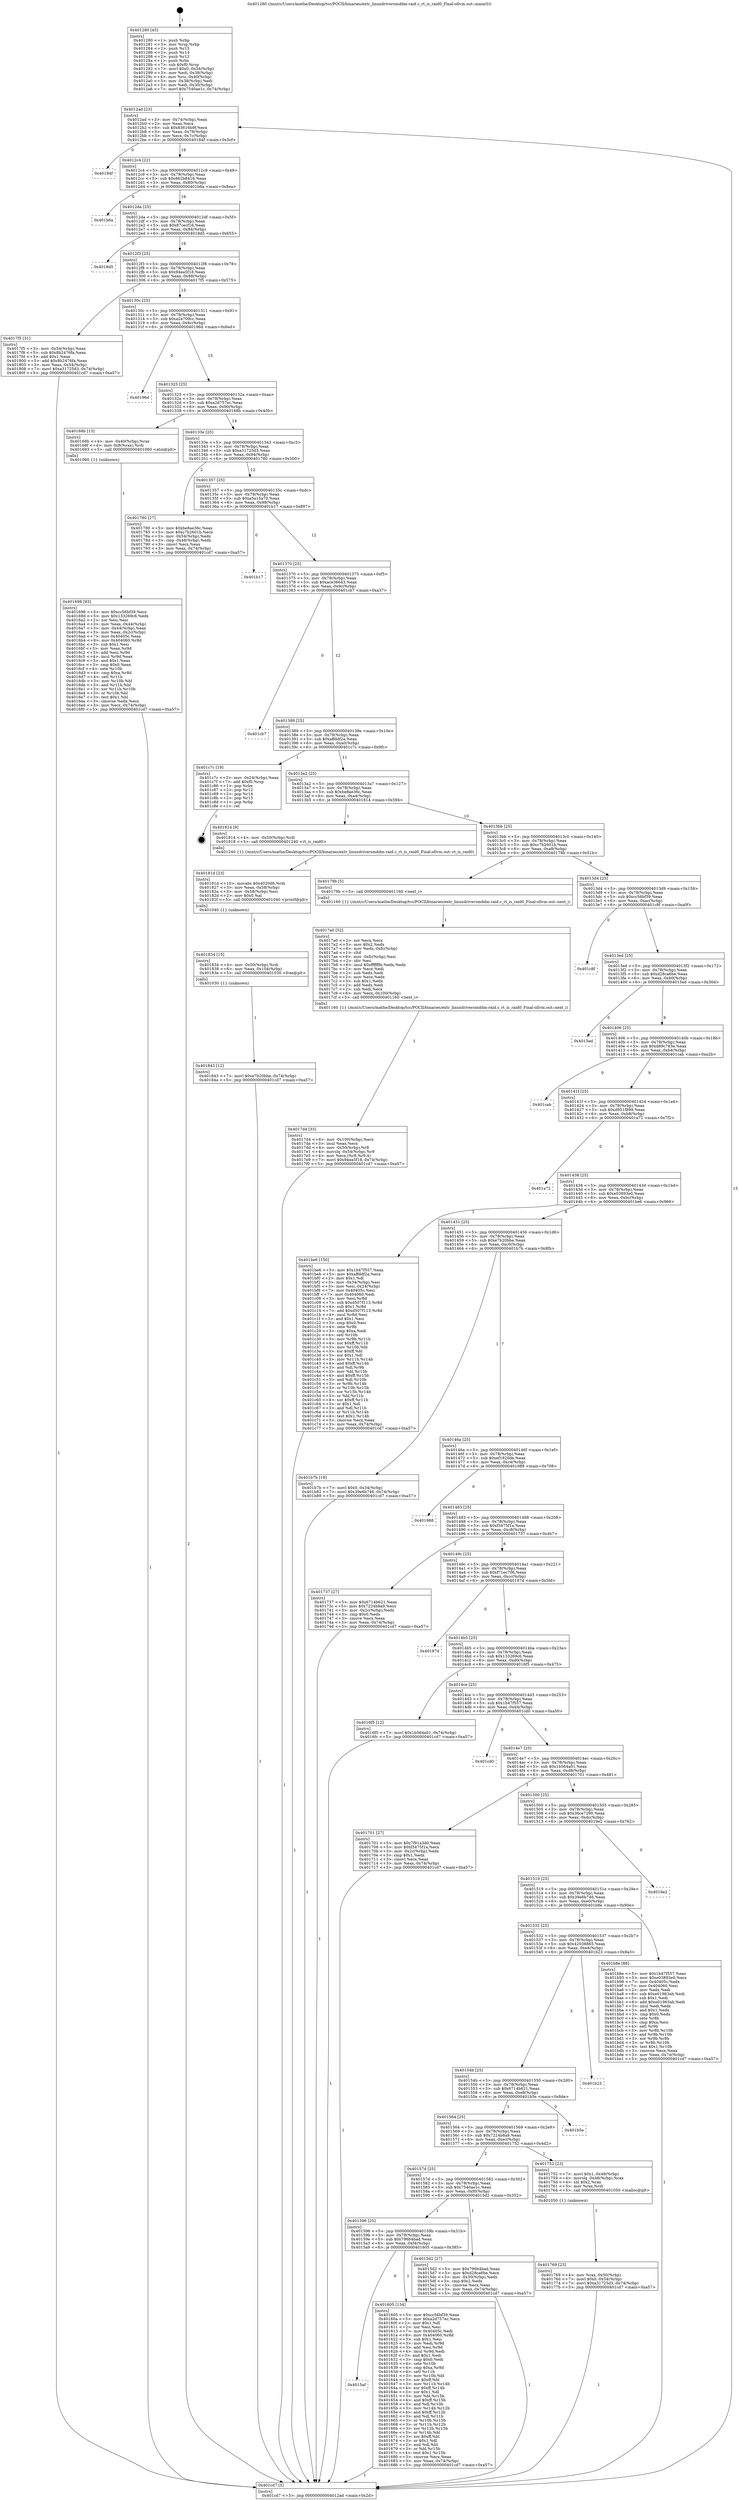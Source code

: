 digraph "0x401280" {
  label = "0x401280 (/mnt/c/Users/mathe/Desktop/tcc/POCII/binaries/extr_linuxdriversmddm-raid.c_rt_is_raid0_Final-ollvm.out::main(0))"
  labelloc = "t"
  node[shape=record]

  Entry [label="",width=0.3,height=0.3,shape=circle,fillcolor=black,style=filled]
  "0x4012ad" [label="{
     0x4012ad [23]\l
     | [instrs]\l
     &nbsp;&nbsp;0x4012ad \<+3\>: mov -0x74(%rbp),%eax\l
     &nbsp;&nbsp;0x4012b0 \<+2\>: mov %eax,%ecx\l
     &nbsp;&nbsp;0x4012b2 \<+6\>: sub $0x83616b9f,%ecx\l
     &nbsp;&nbsp;0x4012b8 \<+3\>: mov %eax,-0x78(%rbp)\l
     &nbsp;&nbsp;0x4012bb \<+3\>: mov %ecx,-0x7c(%rbp)\l
     &nbsp;&nbsp;0x4012be \<+6\>: je 000000000040184f \<main+0x5cf\>\l
  }"]
  "0x40184f" [label="{
     0x40184f\l
  }", style=dashed]
  "0x4012c4" [label="{
     0x4012c4 [22]\l
     | [instrs]\l
     &nbsp;&nbsp;0x4012c4 \<+5\>: jmp 00000000004012c9 \<main+0x49\>\l
     &nbsp;&nbsp;0x4012c9 \<+3\>: mov -0x78(%rbp),%eax\l
     &nbsp;&nbsp;0x4012cc \<+5\>: sub $0x862b8416,%eax\l
     &nbsp;&nbsp;0x4012d1 \<+3\>: mov %eax,-0x80(%rbp)\l
     &nbsp;&nbsp;0x4012d4 \<+6\>: je 0000000000401b6a \<main+0x8ea\>\l
  }"]
  Exit [label="",width=0.3,height=0.3,shape=circle,fillcolor=black,style=filled,peripheries=2]
  "0x401b6a" [label="{
     0x401b6a\l
  }", style=dashed]
  "0x4012da" [label="{
     0x4012da [25]\l
     | [instrs]\l
     &nbsp;&nbsp;0x4012da \<+5\>: jmp 00000000004012df \<main+0x5f\>\l
     &nbsp;&nbsp;0x4012df \<+3\>: mov -0x78(%rbp),%eax\l
     &nbsp;&nbsp;0x4012e2 \<+5\>: sub $0x87cecf16,%eax\l
     &nbsp;&nbsp;0x4012e7 \<+6\>: mov %eax,-0x84(%rbp)\l
     &nbsp;&nbsp;0x4012ed \<+6\>: je 00000000004018d5 \<main+0x655\>\l
  }"]
  "0x401843" [label="{
     0x401843 [12]\l
     | [instrs]\l
     &nbsp;&nbsp;0x401843 \<+7\>: movl $0xe7b20bbe,-0x74(%rbp)\l
     &nbsp;&nbsp;0x40184a \<+5\>: jmp 0000000000401cd7 \<main+0xa57\>\l
  }"]
  "0x4018d5" [label="{
     0x4018d5\l
  }", style=dashed]
  "0x4012f3" [label="{
     0x4012f3 [25]\l
     | [instrs]\l
     &nbsp;&nbsp;0x4012f3 \<+5\>: jmp 00000000004012f8 \<main+0x78\>\l
     &nbsp;&nbsp;0x4012f8 \<+3\>: mov -0x78(%rbp),%eax\l
     &nbsp;&nbsp;0x4012fb \<+5\>: sub $0x94ea5f18,%eax\l
     &nbsp;&nbsp;0x401300 \<+6\>: mov %eax,-0x88(%rbp)\l
     &nbsp;&nbsp;0x401306 \<+6\>: je 00000000004017f5 \<main+0x575\>\l
  }"]
  "0x401834" [label="{
     0x401834 [15]\l
     | [instrs]\l
     &nbsp;&nbsp;0x401834 \<+4\>: mov -0x50(%rbp),%rdi\l
     &nbsp;&nbsp;0x401838 \<+6\>: mov %eax,-0x104(%rbp)\l
     &nbsp;&nbsp;0x40183e \<+5\>: call 0000000000401030 \<free@plt\>\l
     | [calls]\l
     &nbsp;&nbsp;0x401030 \{1\} (unknown)\l
  }"]
  "0x4017f5" [label="{
     0x4017f5 [31]\l
     | [instrs]\l
     &nbsp;&nbsp;0x4017f5 \<+3\>: mov -0x54(%rbp),%eax\l
     &nbsp;&nbsp;0x4017f8 \<+5\>: sub $0x8b2476fa,%eax\l
     &nbsp;&nbsp;0x4017fd \<+3\>: add $0x1,%eax\l
     &nbsp;&nbsp;0x401800 \<+5\>: add $0x8b2476fa,%eax\l
     &nbsp;&nbsp;0x401805 \<+3\>: mov %eax,-0x54(%rbp)\l
     &nbsp;&nbsp;0x401808 \<+7\>: movl $0xa31725d3,-0x74(%rbp)\l
     &nbsp;&nbsp;0x40180f \<+5\>: jmp 0000000000401cd7 \<main+0xa57\>\l
  }"]
  "0x40130c" [label="{
     0x40130c [25]\l
     | [instrs]\l
     &nbsp;&nbsp;0x40130c \<+5\>: jmp 0000000000401311 \<main+0x91\>\l
     &nbsp;&nbsp;0x401311 \<+3\>: mov -0x78(%rbp),%eax\l
     &nbsp;&nbsp;0x401314 \<+5\>: sub $0xa2a709cc,%eax\l
     &nbsp;&nbsp;0x401319 \<+6\>: mov %eax,-0x8c(%rbp)\l
     &nbsp;&nbsp;0x40131f \<+6\>: je 000000000040196d \<main+0x6ed\>\l
  }"]
  "0x40181d" [label="{
     0x40181d [23]\l
     | [instrs]\l
     &nbsp;&nbsp;0x40181d \<+10\>: movabs $0x4020d6,%rdi\l
     &nbsp;&nbsp;0x401827 \<+3\>: mov %eax,-0x58(%rbp)\l
     &nbsp;&nbsp;0x40182a \<+3\>: mov -0x58(%rbp),%esi\l
     &nbsp;&nbsp;0x40182d \<+2\>: mov $0x0,%al\l
     &nbsp;&nbsp;0x40182f \<+5\>: call 0000000000401040 \<printf@plt\>\l
     | [calls]\l
     &nbsp;&nbsp;0x401040 \{1\} (unknown)\l
  }"]
  "0x40196d" [label="{
     0x40196d\l
  }", style=dashed]
  "0x401325" [label="{
     0x401325 [25]\l
     | [instrs]\l
     &nbsp;&nbsp;0x401325 \<+5\>: jmp 000000000040132a \<main+0xaa\>\l
     &nbsp;&nbsp;0x40132a \<+3\>: mov -0x78(%rbp),%eax\l
     &nbsp;&nbsp;0x40132d \<+5\>: sub $0xa2d757ec,%eax\l
     &nbsp;&nbsp;0x401332 \<+6\>: mov %eax,-0x90(%rbp)\l
     &nbsp;&nbsp;0x401338 \<+6\>: je 000000000040168b \<main+0x40b\>\l
  }"]
  "0x4017d4" [label="{
     0x4017d4 [33]\l
     | [instrs]\l
     &nbsp;&nbsp;0x4017d4 \<+6\>: mov -0x100(%rbp),%ecx\l
     &nbsp;&nbsp;0x4017da \<+3\>: imul %eax,%ecx\l
     &nbsp;&nbsp;0x4017dd \<+4\>: mov -0x50(%rbp),%r8\l
     &nbsp;&nbsp;0x4017e1 \<+4\>: movslq -0x54(%rbp),%r9\l
     &nbsp;&nbsp;0x4017e5 \<+4\>: mov %ecx,(%r8,%r9,4)\l
     &nbsp;&nbsp;0x4017e9 \<+7\>: movl $0x94ea5f18,-0x74(%rbp)\l
     &nbsp;&nbsp;0x4017f0 \<+5\>: jmp 0000000000401cd7 \<main+0xa57\>\l
  }"]
  "0x40168b" [label="{
     0x40168b [13]\l
     | [instrs]\l
     &nbsp;&nbsp;0x40168b \<+4\>: mov -0x40(%rbp),%rax\l
     &nbsp;&nbsp;0x40168f \<+4\>: mov 0x8(%rax),%rdi\l
     &nbsp;&nbsp;0x401693 \<+5\>: call 0000000000401060 \<atoi@plt\>\l
     | [calls]\l
     &nbsp;&nbsp;0x401060 \{1\} (unknown)\l
  }"]
  "0x40133e" [label="{
     0x40133e [25]\l
     | [instrs]\l
     &nbsp;&nbsp;0x40133e \<+5\>: jmp 0000000000401343 \<main+0xc3\>\l
     &nbsp;&nbsp;0x401343 \<+3\>: mov -0x78(%rbp),%eax\l
     &nbsp;&nbsp;0x401346 \<+5\>: sub $0xa31725d3,%eax\l
     &nbsp;&nbsp;0x40134b \<+6\>: mov %eax,-0x94(%rbp)\l
     &nbsp;&nbsp;0x401351 \<+6\>: je 0000000000401780 \<main+0x500\>\l
  }"]
  "0x4017a0" [label="{
     0x4017a0 [52]\l
     | [instrs]\l
     &nbsp;&nbsp;0x4017a0 \<+2\>: xor %ecx,%ecx\l
     &nbsp;&nbsp;0x4017a2 \<+5\>: mov $0x2,%edx\l
     &nbsp;&nbsp;0x4017a7 \<+6\>: mov %edx,-0xfc(%rbp)\l
     &nbsp;&nbsp;0x4017ad \<+1\>: cltd\l
     &nbsp;&nbsp;0x4017ae \<+6\>: mov -0xfc(%rbp),%esi\l
     &nbsp;&nbsp;0x4017b4 \<+2\>: idiv %esi\l
     &nbsp;&nbsp;0x4017b6 \<+6\>: imul $0xfffffffe,%edx,%edx\l
     &nbsp;&nbsp;0x4017bc \<+2\>: mov %ecx,%edi\l
     &nbsp;&nbsp;0x4017be \<+2\>: sub %edx,%edi\l
     &nbsp;&nbsp;0x4017c0 \<+2\>: mov %ecx,%edx\l
     &nbsp;&nbsp;0x4017c2 \<+3\>: sub $0x1,%edx\l
     &nbsp;&nbsp;0x4017c5 \<+2\>: add %edx,%edi\l
     &nbsp;&nbsp;0x4017c7 \<+2\>: sub %edi,%ecx\l
     &nbsp;&nbsp;0x4017c9 \<+6\>: mov %ecx,-0x100(%rbp)\l
     &nbsp;&nbsp;0x4017cf \<+5\>: call 0000000000401160 \<next_i\>\l
     | [calls]\l
     &nbsp;&nbsp;0x401160 \{1\} (/mnt/c/Users/mathe/Desktop/tcc/POCII/binaries/extr_linuxdriversmddm-raid.c_rt_is_raid0_Final-ollvm.out::next_i)\l
  }"]
  "0x401780" [label="{
     0x401780 [27]\l
     | [instrs]\l
     &nbsp;&nbsp;0x401780 \<+5\>: mov $0xbe8ae36c,%eax\l
     &nbsp;&nbsp;0x401785 \<+5\>: mov $0xc7b2601b,%ecx\l
     &nbsp;&nbsp;0x40178a \<+3\>: mov -0x54(%rbp),%edx\l
     &nbsp;&nbsp;0x40178d \<+3\>: cmp -0x48(%rbp),%edx\l
     &nbsp;&nbsp;0x401790 \<+3\>: cmovl %ecx,%eax\l
     &nbsp;&nbsp;0x401793 \<+3\>: mov %eax,-0x74(%rbp)\l
     &nbsp;&nbsp;0x401796 \<+5\>: jmp 0000000000401cd7 \<main+0xa57\>\l
  }"]
  "0x401357" [label="{
     0x401357 [25]\l
     | [instrs]\l
     &nbsp;&nbsp;0x401357 \<+5\>: jmp 000000000040135c \<main+0xdc\>\l
     &nbsp;&nbsp;0x40135c \<+3\>: mov -0x78(%rbp),%eax\l
     &nbsp;&nbsp;0x40135f \<+5\>: sub $0xa5a15a70,%eax\l
     &nbsp;&nbsp;0x401364 \<+6\>: mov %eax,-0x98(%rbp)\l
     &nbsp;&nbsp;0x40136a \<+6\>: je 0000000000401b17 \<main+0x897\>\l
  }"]
  "0x401769" [label="{
     0x401769 [23]\l
     | [instrs]\l
     &nbsp;&nbsp;0x401769 \<+4\>: mov %rax,-0x50(%rbp)\l
     &nbsp;&nbsp;0x40176d \<+7\>: movl $0x0,-0x54(%rbp)\l
     &nbsp;&nbsp;0x401774 \<+7\>: movl $0xa31725d3,-0x74(%rbp)\l
     &nbsp;&nbsp;0x40177b \<+5\>: jmp 0000000000401cd7 \<main+0xa57\>\l
  }"]
  "0x401b17" [label="{
     0x401b17\l
  }", style=dashed]
  "0x401370" [label="{
     0x401370 [25]\l
     | [instrs]\l
     &nbsp;&nbsp;0x401370 \<+5\>: jmp 0000000000401375 \<main+0xf5\>\l
     &nbsp;&nbsp;0x401375 \<+3\>: mov -0x78(%rbp),%eax\l
     &nbsp;&nbsp;0x401378 \<+5\>: sub $0xace36643,%eax\l
     &nbsp;&nbsp;0x40137d \<+6\>: mov %eax,-0x9c(%rbp)\l
     &nbsp;&nbsp;0x401383 \<+6\>: je 0000000000401cb7 \<main+0xa37\>\l
  }"]
  "0x401698" [label="{
     0x401698 [93]\l
     | [instrs]\l
     &nbsp;&nbsp;0x401698 \<+5\>: mov $0xcc56bf39,%ecx\l
     &nbsp;&nbsp;0x40169d \<+5\>: mov $0x133269c6,%edx\l
     &nbsp;&nbsp;0x4016a2 \<+2\>: xor %esi,%esi\l
     &nbsp;&nbsp;0x4016a4 \<+3\>: mov %eax,-0x44(%rbp)\l
     &nbsp;&nbsp;0x4016a7 \<+3\>: mov -0x44(%rbp),%eax\l
     &nbsp;&nbsp;0x4016aa \<+3\>: mov %eax,-0x2c(%rbp)\l
     &nbsp;&nbsp;0x4016ad \<+7\>: mov 0x40405c,%eax\l
     &nbsp;&nbsp;0x4016b4 \<+8\>: mov 0x404060,%r8d\l
     &nbsp;&nbsp;0x4016bc \<+3\>: sub $0x1,%esi\l
     &nbsp;&nbsp;0x4016bf \<+3\>: mov %eax,%r9d\l
     &nbsp;&nbsp;0x4016c2 \<+3\>: add %esi,%r9d\l
     &nbsp;&nbsp;0x4016c5 \<+4\>: imul %r9d,%eax\l
     &nbsp;&nbsp;0x4016c9 \<+3\>: and $0x1,%eax\l
     &nbsp;&nbsp;0x4016cc \<+3\>: cmp $0x0,%eax\l
     &nbsp;&nbsp;0x4016cf \<+4\>: sete %r10b\l
     &nbsp;&nbsp;0x4016d3 \<+4\>: cmp $0xa,%r8d\l
     &nbsp;&nbsp;0x4016d7 \<+4\>: setl %r11b\l
     &nbsp;&nbsp;0x4016db \<+3\>: mov %r10b,%bl\l
     &nbsp;&nbsp;0x4016de \<+3\>: and %r11b,%bl\l
     &nbsp;&nbsp;0x4016e1 \<+3\>: xor %r11b,%r10b\l
     &nbsp;&nbsp;0x4016e4 \<+3\>: or %r10b,%bl\l
     &nbsp;&nbsp;0x4016e7 \<+3\>: test $0x1,%bl\l
     &nbsp;&nbsp;0x4016ea \<+3\>: cmovne %edx,%ecx\l
     &nbsp;&nbsp;0x4016ed \<+3\>: mov %ecx,-0x74(%rbp)\l
     &nbsp;&nbsp;0x4016f0 \<+5\>: jmp 0000000000401cd7 \<main+0xa57\>\l
  }"]
  "0x401cb7" [label="{
     0x401cb7\l
  }", style=dashed]
  "0x401389" [label="{
     0x401389 [25]\l
     | [instrs]\l
     &nbsp;&nbsp;0x401389 \<+5\>: jmp 000000000040138e \<main+0x10e\>\l
     &nbsp;&nbsp;0x40138e \<+3\>: mov -0x78(%rbp),%eax\l
     &nbsp;&nbsp;0x401391 \<+5\>: sub $0xaffddf2a,%eax\l
     &nbsp;&nbsp;0x401396 \<+6\>: mov %eax,-0xa0(%rbp)\l
     &nbsp;&nbsp;0x40139c \<+6\>: je 0000000000401c7c \<main+0x9fc\>\l
  }"]
  "0x4015af" [label="{
     0x4015af\l
  }", style=dashed]
  "0x401c7c" [label="{
     0x401c7c [19]\l
     | [instrs]\l
     &nbsp;&nbsp;0x401c7c \<+3\>: mov -0x24(%rbp),%eax\l
     &nbsp;&nbsp;0x401c7f \<+7\>: add $0xf0,%rsp\l
     &nbsp;&nbsp;0x401c86 \<+1\>: pop %rbx\l
     &nbsp;&nbsp;0x401c87 \<+2\>: pop %r12\l
     &nbsp;&nbsp;0x401c89 \<+2\>: pop %r14\l
     &nbsp;&nbsp;0x401c8b \<+2\>: pop %r15\l
     &nbsp;&nbsp;0x401c8d \<+1\>: pop %rbp\l
     &nbsp;&nbsp;0x401c8e \<+1\>: ret\l
  }"]
  "0x4013a2" [label="{
     0x4013a2 [25]\l
     | [instrs]\l
     &nbsp;&nbsp;0x4013a2 \<+5\>: jmp 00000000004013a7 \<main+0x127\>\l
     &nbsp;&nbsp;0x4013a7 \<+3\>: mov -0x78(%rbp),%eax\l
     &nbsp;&nbsp;0x4013aa \<+5\>: sub $0xbe8ae36c,%eax\l
     &nbsp;&nbsp;0x4013af \<+6\>: mov %eax,-0xa4(%rbp)\l
     &nbsp;&nbsp;0x4013b5 \<+6\>: je 0000000000401814 \<main+0x594\>\l
  }"]
  "0x401605" [label="{
     0x401605 [134]\l
     | [instrs]\l
     &nbsp;&nbsp;0x401605 \<+5\>: mov $0xcc56bf39,%eax\l
     &nbsp;&nbsp;0x40160a \<+5\>: mov $0xa2d757ec,%ecx\l
     &nbsp;&nbsp;0x40160f \<+2\>: mov $0x1,%dl\l
     &nbsp;&nbsp;0x401611 \<+2\>: xor %esi,%esi\l
     &nbsp;&nbsp;0x401613 \<+7\>: mov 0x40405c,%edi\l
     &nbsp;&nbsp;0x40161a \<+8\>: mov 0x404060,%r8d\l
     &nbsp;&nbsp;0x401622 \<+3\>: sub $0x1,%esi\l
     &nbsp;&nbsp;0x401625 \<+3\>: mov %edi,%r9d\l
     &nbsp;&nbsp;0x401628 \<+3\>: add %esi,%r9d\l
     &nbsp;&nbsp;0x40162b \<+4\>: imul %r9d,%edi\l
     &nbsp;&nbsp;0x40162f \<+3\>: and $0x1,%edi\l
     &nbsp;&nbsp;0x401632 \<+3\>: cmp $0x0,%edi\l
     &nbsp;&nbsp;0x401635 \<+4\>: sete %r10b\l
     &nbsp;&nbsp;0x401639 \<+4\>: cmp $0xa,%r8d\l
     &nbsp;&nbsp;0x40163d \<+4\>: setl %r11b\l
     &nbsp;&nbsp;0x401641 \<+3\>: mov %r10b,%bl\l
     &nbsp;&nbsp;0x401644 \<+3\>: xor $0xff,%bl\l
     &nbsp;&nbsp;0x401647 \<+3\>: mov %r11b,%r14b\l
     &nbsp;&nbsp;0x40164a \<+4\>: xor $0xff,%r14b\l
     &nbsp;&nbsp;0x40164e \<+3\>: xor $0x1,%dl\l
     &nbsp;&nbsp;0x401651 \<+3\>: mov %bl,%r15b\l
     &nbsp;&nbsp;0x401654 \<+4\>: and $0xff,%r15b\l
     &nbsp;&nbsp;0x401658 \<+3\>: and %dl,%r10b\l
     &nbsp;&nbsp;0x40165b \<+3\>: mov %r14b,%r12b\l
     &nbsp;&nbsp;0x40165e \<+4\>: and $0xff,%r12b\l
     &nbsp;&nbsp;0x401662 \<+3\>: and %dl,%r11b\l
     &nbsp;&nbsp;0x401665 \<+3\>: or %r10b,%r15b\l
     &nbsp;&nbsp;0x401668 \<+3\>: or %r11b,%r12b\l
     &nbsp;&nbsp;0x40166b \<+3\>: xor %r12b,%r15b\l
     &nbsp;&nbsp;0x40166e \<+3\>: or %r14b,%bl\l
     &nbsp;&nbsp;0x401671 \<+3\>: xor $0xff,%bl\l
     &nbsp;&nbsp;0x401674 \<+3\>: or $0x1,%dl\l
     &nbsp;&nbsp;0x401677 \<+2\>: and %dl,%bl\l
     &nbsp;&nbsp;0x401679 \<+3\>: or %bl,%r15b\l
     &nbsp;&nbsp;0x40167c \<+4\>: test $0x1,%r15b\l
     &nbsp;&nbsp;0x401680 \<+3\>: cmovne %ecx,%eax\l
     &nbsp;&nbsp;0x401683 \<+3\>: mov %eax,-0x74(%rbp)\l
     &nbsp;&nbsp;0x401686 \<+5\>: jmp 0000000000401cd7 \<main+0xa57\>\l
  }"]
  "0x401814" [label="{
     0x401814 [9]\l
     | [instrs]\l
     &nbsp;&nbsp;0x401814 \<+4\>: mov -0x50(%rbp),%rdi\l
     &nbsp;&nbsp;0x401818 \<+5\>: call 0000000000401240 \<rt_is_raid0\>\l
     | [calls]\l
     &nbsp;&nbsp;0x401240 \{1\} (/mnt/c/Users/mathe/Desktop/tcc/POCII/binaries/extr_linuxdriversmddm-raid.c_rt_is_raid0_Final-ollvm.out::rt_is_raid0)\l
  }"]
  "0x4013bb" [label="{
     0x4013bb [25]\l
     | [instrs]\l
     &nbsp;&nbsp;0x4013bb \<+5\>: jmp 00000000004013c0 \<main+0x140\>\l
     &nbsp;&nbsp;0x4013c0 \<+3\>: mov -0x78(%rbp),%eax\l
     &nbsp;&nbsp;0x4013c3 \<+5\>: sub $0xc7b2601b,%eax\l
     &nbsp;&nbsp;0x4013c8 \<+6\>: mov %eax,-0xa8(%rbp)\l
     &nbsp;&nbsp;0x4013ce \<+6\>: je 000000000040179b \<main+0x51b\>\l
  }"]
  "0x401280" [label="{
     0x401280 [45]\l
     | [instrs]\l
     &nbsp;&nbsp;0x401280 \<+1\>: push %rbp\l
     &nbsp;&nbsp;0x401281 \<+3\>: mov %rsp,%rbp\l
     &nbsp;&nbsp;0x401284 \<+2\>: push %r15\l
     &nbsp;&nbsp;0x401286 \<+2\>: push %r14\l
     &nbsp;&nbsp;0x401288 \<+2\>: push %r12\l
     &nbsp;&nbsp;0x40128a \<+1\>: push %rbx\l
     &nbsp;&nbsp;0x40128b \<+7\>: sub $0xf0,%rsp\l
     &nbsp;&nbsp;0x401292 \<+7\>: movl $0x0,-0x34(%rbp)\l
     &nbsp;&nbsp;0x401299 \<+3\>: mov %edi,-0x38(%rbp)\l
     &nbsp;&nbsp;0x40129c \<+4\>: mov %rsi,-0x40(%rbp)\l
     &nbsp;&nbsp;0x4012a0 \<+3\>: mov -0x38(%rbp),%edi\l
     &nbsp;&nbsp;0x4012a3 \<+3\>: mov %edi,-0x30(%rbp)\l
     &nbsp;&nbsp;0x4012a6 \<+7\>: movl $0x7540ae1c,-0x74(%rbp)\l
  }"]
  "0x40179b" [label="{
     0x40179b [5]\l
     | [instrs]\l
     &nbsp;&nbsp;0x40179b \<+5\>: call 0000000000401160 \<next_i\>\l
     | [calls]\l
     &nbsp;&nbsp;0x401160 \{1\} (/mnt/c/Users/mathe/Desktop/tcc/POCII/binaries/extr_linuxdriversmddm-raid.c_rt_is_raid0_Final-ollvm.out::next_i)\l
  }"]
  "0x4013d4" [label="{
     0x4013d4 [25]\l
     | [instrs]\l
     &nbsp;&nbsp;0x4013d4 \<+5\>: jmp 00000000004013d9 \<main+0x159\>\l
     &nbsp;&nbsp;0x4013d9 \<+3\>: mov -0x78(%rbp),%eax\l
     &nbsp;&nbsp;0x4013dc \<+5\>: sub $0xcc56bf39,%eax\l
     &nbsp;&nbsp;0x4013e1 \<+6\>: mov %eax,-0xac(%rbp)\l
     &nbsp;&nbsp;0x4013e7 \<+6\>: je 0000000000401c8f \<main+0xa0f\>\l
  }"]
  "0x401cd7" [label="{
     0x401cd7 [5]\l
     | [instrs]\l
     &nbsp;&nbsp;0x401cd7 \<+5\>: jmp 00000000004012ad \<main+0x2d\>\l
  }"]
  "0x401c8f" [label="{
     0x401c8f\l
  }", style=dashed]
  "0x4013ed" [label="{
     0x4013ed [25]\l
     | [instrs]\l
     &nbsp;&nbsp;0x4013ed \<+5\>: jmp 00000000004013f2 \<main+0x172\>\l
     &nbsp;&nbsp;0x4013f2 \<+3\>: mov -0x78(%rbp),%eax\l
     &nbsp;&nbsp;0x4013f5 \<+5\>: sub $0xd28ca6be,%eax\l
     &nbsp;&nbsp;0x4013fa \<+6\>: mov %eax,-0xb0(%rbp)\l
     &nbsp;&nbsp;0x401400 \<+6\>: je 00000000004015ed \<main+0x36d\>\l
  }"]
  "0x401596" [label="{
     0x401596 [25]\l
     | [instrs]\l
     &nbsp;&nbsp;0x401596 \<+5\>: jmp 000000000040159b \<main+0x31b\>\l
     &nbsp;&nbsp;0x40159b \<+3\>: mov -0x78(%rbp),%eax\l
     &nbsp;&nbsp;0x40159e \<+5\>: sub $0x796b4bad,%eax\l
     &nbsp;&nbsp;0x4015a3 \<+6\>: mov %eax,-0xf4(%rbp)\l
     &nbsp;&nbsp;0x4015a9 \<+6\>: je 0000000000401605 \<main+0x385\>\l
  }"]
  "0x4015ed" [label="{
     0x4015ed\l
  }", style=dashed]
  "0x401406" [label="{
     0x401406 [25]\l
     | [instrs]\l
     &nbsp;&nbsp;0x401406 \<+5\>: jmp 000000000040140b \<main+0x18b\>\l
     &nbsp;&nbsp;0x40140b \<+3\>: mov -0x78(%rbp),%eax\l
     &nbsp;&nbsp;0x40140e \<+5\>: sub $0xd89c783e,%eax\l
     &nbsp;&nbsp;0x401413 \<+6\>: mov %eax,-0xb4(%rbp)\l
     &nbsp;&nbsp;0x401419 \<+6\>: je 0000000000401cab \<main+0xa2b\>\l
  }"]
  "0x4015d2" [label="{
     0x4015d2 [27]\l
     | [instrs]\l
     &nbsp;&nbsp;0x4015d2 \<+5\>: mov $0x796b4bad,%eax\l
     &nbsp;&nbsp;0x4015d7 \<+5\>: mov $0xd28ca6be,%ecx\l
     &nbsp;&nbsp;0x4015dc \<+3\>: mov -0x30(%rbp),%edx\l
     &nbsp;&nbsp;0x4015df \<+3\>: cmp $0x2,%edx\l
     &nbsp;&nbsp;0x4015e2 \<+3\>: cmovne %ecx,%eax\l
     &nbsp;&nbsp;0x4015e5 \<+3\>: mov %eax,-0x74(%rbp)\l
     &nbsp;&nbsp;0x4015e8 \<+5\>: jmp 0000000000401cd7 \<main+0xa57\>\l
  }"]
  "0x401cab" [label="{
     0x401cab\l
  }", style=dashed]
  "0x40141f" [label="{
     0x40141f [25]\l
     | [instrs]\l
     &nbsp;&nbsp;0x40141f \<+5\>: jmp 0000000000401424 \<main+0x1a4\>\l
     &nbsp;&nbsp;0x401424 \<+3\>: mov -0x78(%rbp),%eax\l
     &nbsp;&nbsp;0x401427 \<+5\>: sub $0xd951f899,%eax\l
     &nbsp;&nbsp;0x40142c \<+6\>: mov %eax,-0xb8(%rbp)\l
     &nbsp;&nbsp;0x401432 \<+6\>: je 0000000000401a72 \<main+0x7f2\>\l
  }"]
  "0x40157d" [label="{
     0x40157d [25]\l
     | [instrs]\l
     &nbsp;&nbsp;0x40157d \<+5\>: jmp 0000000000401582 \<main+0x302\>\l
     &nbsp;&nbsp;0x401582 \<+3\>: mov -0x78(%rbp),%eax\l
     &nbsp;&nbsp;0x401585 \<+5\>: sub $0x7540ae1c,%eax\l
     &nbsp;&nbsp;0x40158a \<+6\>: mov %eax,-0xf0(%rbp)\l
     &nbsp;&nbsp;0x401590 \<+6\>: je 00000000004015d2 \<main+0x352\>\l
  }"]
  "0x401a72" [label="{
     0x401a72\l
  }", style=dashed]
  "0x401438" [label="{
     0x401438 [25]\l
     | [instrs]\l
     &nbsp;&nbsp;0x401438 \<+5\>: jmp 000000000040143d \<main+0x1bd\>\l
     &nbsp;&nbsp;0x40143d \<+3\>: mov -0x78(%rbp),%eax\l
     &nbsp;&nbsp;0x401440 \<+5\>: sub $0xe03893e0,%eax\l
     &nbsp;&nbsp;0x401445 \<+6\>: mov %eax,-0xbc(%rbp)\l
     &nbsp;&nbsp;0x40144b \<+6\>: je 0000000000401be6 \<main+0x966\>\l
  }"]
  "0x401752" [label="{
     0x401752 [23]\l
     | [instrs]\l
     &nbsp;&nbsp;0x401752 \<+7\>: movl $0x1,-0x48(%rbp)\l
     &nbsp;&nbsp;0x401759 \<+4\>: movslq -0x48(%rbp),%rax\l
     &nbsp;&nbsp;0x40175d \<+4\>: shl $0x2,%rax\l
     &nbsp;&nbsp;0x401761 \<+3\>: mov %rax,%rdi\l
     &nbsp;&nbsp;0x401764 \<+5\>: call 0000000000401050 \<malloc@plt\>\l
     | [calls]\l
     &nbsp;&nbsp;0x401050 \{1\} (unknown)\l
  }"]
  "0x401be6" [label="{
     0x401be6 [150]\l
     | [instrs]\l
     &nbsp;&nbsp;0x401be6 \<+5\>: mov $0x1b47f557,%eax\l
     &nbsp;&nbsp;0x401beb \<+5\>: mov $0xaffddf2a,%ecx\l
     &nbsp;&nbsp;0x401bf0 \<+2\>: mov $0x1,%dl\l
     &nbsp;&nbsp;0x401bf2 \<+3\>: mov -0x34(%rbp),%esi\l
     &nbsp;&nbsp;0x401bf5 \<+3\>: mov %esi,-0x24(%rbp)\l
     &nbsp;&nbsp;0x401bf8 \<+7\>: mov 0x40405c,%esi\l
     &nbsp;&nbsp;0x401bff \<+7\>: mov 0x404060,%edi\l
     &nbsp;&nbsp;0x401c06 \<+3\>: mov %esi,%r8d\l
     &nbsp;&nbsp;0x401c09 \<+7\>: sub $0xd507f113,%r8d\l
     &nbsp;&nbsp;0x401c10 \<+4\>: sub $0x1,%r8d\l
     &nbsp;&nbsp;0x401c14 \<+7\>: add $0xd507f113,%r8d\l
     &nbsp;&nbsp;0x401c1b \<+4\>: imul %r8d,%esi\l
     &nbsp;&nbsp;0x401c1f \<+3\>: and $0x1,%esi\l
     &nbsp;&nbsp;0x401c22 \<+3\>: cmp $0x0,%esi\l
     &nbsp;&nbsp;0x401c25 \<+4\>: sete %r9b\l
     &nbsp;&nbsp;0x401c29 \<+3\>: cmp $0xa,%edi\l
     &nbsp;&nbsp;0x401c2c \<+4\>: setl %r10b\l
     &nbsp;&nbsp;0x401c30 \<+3\>: mov %r9b,%r11b\l
     &nbsp;&nbsp;0x401c33 \<+4\>: xor $0xff,%r11b\l
     &nbsp;&nbsp;0x401c37 \<+3\>: mov %r10b,%bl\l
     &nbsp;&nbsp;0x401c3a \<+3\>: xor $0xff,%bl\l
     &nbsp;&nbsp;0x401c3d \<+3\>: xor $0x1,%dl\l
     &nbsp;&nbsp;0x401c40 \<+3\>: mov %r11b,%r14b\l
     &nbsp;&nbsp;0x401c43 \<+4\>: and $0xff,%r14b\l
     &nbsp;&nbsp;0x401c47 \<+3\>: and %dl,%r9b\l
     &nbsp;&nbsp;0x401c4a \<+3\>: mov %bl,%r15b\l
     &nbsp;&nbsp;0x401c4d \<+4\>: and $0xff,%r15b\l
     &nbsp;&nbsp;0x401c51 \<+3\>: and %dl,%r10b\l
     &nbsp;&nbsp;0x401c54 \<+3\>: or %r9b,%r14b\l
     &nbsp;&nbsp;0x401c57 \<+3\>: or %r10b,%r15b\l
     &nbsp;&nbsp;0x401c5a \<+3\>: xor %r15b,%r14b\l
     &nbsp;&nbsp;0x401c5d \<+3\>: or %bl,%r11b\l
     &nbsp;&nbsp;0x401c60 \<+4\>: xor $0xff,%r11b\l
     &nbsp;&nbsp;0x401c64 \<+3\>: or $0x1,%dl\l
     &nbsp;&nbsp;0x401c67 \<+3\>: and %dl,%r11b\l
     &nbsp;&nbsp;0x401c6a \<+3\>: or %r11b,%r14b\l
     &nbsp;&nbsp;0x401c6d \<+4\>: test $0x1,%r14b\l
     &nbsp;&nbsp;0x401c71 \<+3\>: cmovne %ecx,%eax\l
     &nbsp;&nbsp;0x401c74 \<+3\>: mov %eax,-0x74(%rbp)\l
     &nbsp;&nbsp;0x401c77 \<+5\>: jmp 0000000000401cd7 \<main+0xa57\>\l
  }"]
  "0x401451" [label="{
     0x401451 [25]\l
     | [instrs]\l
     &nbsp;&nbsp;0x401451 \<+5\>: jmp 0000000000401456 \<main+0x1d6\>\l
     &nbsp;&nbsp;0x401456 \<+3\>: mov -0x78(%rbp),%eax\l
     &nbsp;&nbsp;0x401459 \<+5\>: sub $0xe7b20bbe,%eax\l
     &nbsp;&nbsp;0x40145e \<+6\>: mov %eax,-0xc0(%rbp)\l
     &nbsp;&nbsp;0x401464 \<+6\>: je 0000000000401b7b \<main+0x8fb\>\l
  }"]
  "0x401564" [label="{
     0x401564 [25]\l
     | [instrs]\l
     &nbsp;&nbsp;0x401564 \<+5\>: jmp 0000000000401569 \<main+0x2e9\>\l
     &nbsp;&nbsp;0x401569 \<+3\>: mov -0x78(%rbp),%eax\l
     &nbsp;&nbsp;0x40156c \<+5\>: sub $0x7224b8a9,%eax\l
     &nbsp;&nbsp;0x401571 \<+6\>: mov %eax,-0xec(%rbp)\l
     &nbsp;&nbsp;0x401577 \<+6\>: je 0000000000401752 \<main+0x4d2\>\l
  }"]
  "0x401b7b" [label="{
     0x401b7b [19]\l
     | [instrs]\l
     &nbsp;&nbsp;0x401b7b \<+7\>: movl $0x0,-0x34(%rbp)\l
     &nbsp;&nbsp;0x401b82 \<+7\>: movl $0x39e6b746,-0x74(%rbp)\l
     &nbsp;&nbsp;0x401b89 \<+5\>: jmp 0000000000401cd7 \<main+0xa57\>\l
  }"]
  "0x40146a" [label="{
     0x40146a [25]\l
     | [instrs]\l
     &nbsp;&nbsp;0x40146a \<+5\>: jmp 000000000040146f \<main+0x1ef\>\l
     &nbsp;&nbsp;0x40146f \<+3\>: mov -0x78(%rbp),%eax\l
     &nbsp;&nbsp;0x401472 \<+5\>: sub $0xef1820de,%eax\l
     &nbsp;&nbsp;0x401477 \<+6\>: mov %eax,-0xc4(%rbp)\l
     &nbsp;&nbsp;0x40147d \<+6\>: je 0000000000401988 \<main+0x708\>\l
  }"]
  "0x401b5e" [label="{
     0x401b5e\l
  }", style=dashed]
  "0x401988" [label="{
     0x401988\l
  }", style=dashed]
  "0x401483" [label="{
     0x401483 [25]\l
     | [instrs]\l
     &nbsp;&nbsp;0x401483 \<+5\>: jmp 0000000000401488 \<main+0x208\>\l
     &nbsp;&nbsp;0x401488 \<+3\>: mov -0x78(%rbp),%eax\l
     &nbsp;&nbsp;0x40148b \<+5\>: sub $0xf3475f1a,%eax\l
     &nbsp;&nbsp;0x401490 \<+6\>: mov %eax,-0xc8(%rbp)\l
     &nbsp;&nbsp;0x401496 \<+6\>: je 0000000000401737 \<main+0x4b7\>\l
  }"]
  "0x40154b" [label="{
     0x40154b [25]\l
     | [instrs]\l
     &nbsp;&nbsp;0x40154b \<+5\>: jmp 0000000000401550 \<main+0x2d0\>\l
     &nbsp;&nbsp;0x401550 \<+3\>: mov -0x78(%rbp),%eax\l
     &nbsp;&nbsp;0x401553 \<+5\>: sub $0x6714b621,%eax\l
     &nbsp;&nbsp;0x401558 \<+6\>: mov %eax,-0xe8(%rbp)\l
     &nbsp;&nbsp;0x40155e \<+6\>: je 0000000000401b5e \<main+0x8de\>\l
  }"]
  "0x401737" [label="{
     0x401737 [27]\l
     | [instrs]\l
     &nbsp;&nbsp;0x401737 \<+5\>: mov $0x6714b621,%eax\l
     &nbsp;&nbsp;0x40173c \<+5\>: mov $0x7224b8a9,%ecx\l
     &nbsp;&nbsp;0x401741 \<+3\>: mov -0x2c(%rbp),%edx\l
     &nbsp;&nbsp;0x401744 \<+3\>: cmp $0x0,%edx\l
     &nbsp;&nbsp;0x401747 \<+3\>: cmove %ecx,%eax\l
     &nbsp;&nbsp;0x40174a \<+3\>: mov %eax,-0x74(%rbp)\l
     &nbsp;&nbsp;0x40174d \<+5\>: jmp 0000000000401cd7 \<main+0xa57\>\l
  }"]
  "0x40149c" [label="{
     0x40149c [25]\l
     | [instrs]\l
     &nbsp;&nbsp;0x40149c \<+5\>: jmp 00000000004014a1 \<main+0x221\>\l
     &nbsp;&nbsp;0x4014a1 \<+3\>: mov -0x78(%rbp),%eax\l
     &nbsp;&nbsp;0x4014a4 \<+5\>: sub $0xf71ec706,%eax\l
     &nbsp;&nbsp;0x4014a9 \<+6\>: mov %eax,-0xcc(%rbp)\l
     &nbsp;&nbsp;0x4014af \<+6\>: je 000000000040187d \<main+0x5fd\>\l
  }"]
  "0x401b23" [label="{
     0x401b23\l
  }", style=dashed]
  "0x40187d" [label="{
     0x40187d\l
  }", style=dashed]
  "0x4014b5" [label="{
     0x4014b5 [25]\l
     | [instrs]\l
     &nbsp;&nbsp;0x4014b5 \<+5\>: jmp 00000000004014ba \<main+0x23a\>\l
     &nbsp;&nbsp;0x4014ba \<+3\>: mov -0x78(%rbp),%eax\l
     &nbsp;&nbsp;0x4014bd \<+5\>: sub $0x133269c6,%eax\l
     &nbsp;&nbsp;0x4014c2 \<+6\>: mov %eax,-0xd0(%rbp)\l
     &nbsp;&nbsp;0x4014c8 \<+6\>: je 00000000004016f5 \<main+0x475\>\l
  }"]
  "0x401532" [label="{
     0x401532 [25]\l
     | [instrs]\l
     &nbsp;&nbsp;0x401532 \<+5\>: jmp 0000000000401537 \<main+0x2b7\>\l
     &nbsp;&nbsp;0x401537 \<+3\>: mov -0x78(%rbp),%eax\l
     &nbsp;&nbsp;0x40153a \<+5\>: sub $0x42038865,%eax\l
     &nbsp;&nbsp;0x40153f \<+6\>: mov %eax,-0xe4(%rbp)\l
     &nbsp;&nbsp;0x401545 \<+6\>: je 0000000000401b23 \<main+0x8a3\>\l
  }"]
  "0x4016f5" [label="{
     0x4016f5 [12]\l
     | [instrs]\l
     &nbsp;&nbsp;0x4016f5 \<+7\>: movl $0x1b564a01,-0x74(%rbp)\l
     &nbsp;&nbsp;0x4016fc \<+5\>: jmp 0000000000401cd7 \<main+0xa57\>\l
  }"]
  "0x4014ce" [label="{
     0x4014ce [25]\l
     | [instrs]\l
     &nbsp;&nbsp;0x4014ce \<+5\>: jmp 00000000004014d3 \<main+0x253\>\l
     &nbsp;&nbsp;0x4014d3 \<+3\>: mov -0x78(%rbp),%eax\l
     &nbsp;&nbsp;0x4014d6 \<+5\>: sub $0x1b47f557,%eax\l
     &nbsp;&nbsp;0x4014db \<+6\>: mov %eax,-0xd4(%rbp)\l
     &nbsp;&nbsp;0x4014e1 \<+6\>: je 0000000000401cd0 \<main+0xa50\>\l
  }"]
  "0x401b8e" [label="{
     0x401b8e [88]\l
     | [instrs]\l
     &nbsp;&nbsp;0x401b8e \<+5\>: mov $0x1b47f557,%eax\l
     &nbsp;&nbsp;0x401b93 \<+5\>: mov $0xe03893e0,%ecx\l
     &nbsp;&nbsp;0x401b98 \<+7\>: mov 0x40405c,%edx\l
     &nbsp;&nbsp;0x401b9f \<+7\>: mov 0x404060,%esi\l
     &nbsp;&nbsp;0x401ba6 \<+2\>: mov %edx,%edi\l
     &nbsp;&nbsp;0x401ba8 \<+6\>: sub $0xe01963ab,%edi\l
     &nbsp;&nbsp;0x401bae \<+3\>: sub $0x1,%edi\l
     &nbsp;&nbsp;0x401bb1 \<+6\>: add $0xe01963ab,%edi\l
     &nbsp;&nbsp;0x401bb7 \<+3\>: imul %edi,%edx\l
     &nbsp;&nbsp;0x401bba \<+3\>: and $0x1,%edx\l
     &nbsp;&nbsp;0x401bbd \<+3\>: cmp $0x0,%edx\l
     &nbsp;&nbsp;0x401bc0 \<+4\>: sete %r8b\l
     &nbsp;&nbsp;0x401bc4 \<+3\>: cmp $0xa,%esi\l
     &nbsp;&nbsp;0x401bc7 \<+4\>: setl %r9b\l
     &nbsp;&nbsp;0x401bcb \<+3\>: mov %r8b,%r10b\l
     &nbsp;&nbsp;0x401bce \<+3\>: and %r9b,%r10b\l
     &nbsp;&nbsp;0x401bd1 \<+3\>: xor %r9b,%r8b\l
     &nbsp;&nbsp;0x401bd4 \<+3\>: or %r8b,%r10b\l
     &nbsp;&nbsp;0x401bd7 \<+4\>: test $0x1,%r10b\l
     &nbsp;&nbsp;0x401bdb \<+3\>: cmovne %ecx,%eax\l
     &nbsp;&nbsp;0x401bde \<+3\>: mov %eax,-0x74(%rbp)\l
     &nbsp;&nbsp;0x401be1 \<+5\>: jmp 0000000000401cd7 \<main+0xa57\>\l
  }"]
  "0x401cd0" [label="{
     0x401cd0\l
  }", style=dashed]
  "0x4014e7" [label="{
     0x4014e7 [25]\l
     | [instrs]\l
     &nbsp;&nbsp;0x4014e7 \<+5\>: jmp 00000000004014ec \<main+0x26c\>\l
     &nbsp;&nbsp;0x4014ec \<+3\>: mov -0x78(%rbp),%eax\l
     &nbsp;&nbsp;0x4014ef \<+5\>: sub $0x1b564a01,%eax\l
     &nbsp;&nbsp;0x4014f4 \<+6\>: mov %eax,-0xd8(%rbp)\l
     &nbsp;&nbsp;0x4014fa \<+6\>: je 0000000000401701 \<main+0x481\>\l
  }"]
  "0x401519" [label="{
     0x401519 [25]\l
     | [instrs]\l
     &nbsp;&nbsp;0x401519 \<+5\>: jmp 000000000040151e \<main+0x29e\>\l
     &nbsp;&nbsp;0x40151e \<+3\>: mov -0x78(%rbp),%eax\l
     &nbsp;&nbsp;0x401521 \<+5\>: sub $0x39e6b746,%eax\l
     &nbsp;&nbsp;0x401526 \<+6\>: mov %eax,-0xe0(%rbp)\l
     &nbsp;&nbsp;0x40152c \<+6\>: je 0000000000401b8e \<main+0x90e\>\l
  }"]
  "0x401701" [label="{
     0x401701 [27]\l
     | [instrs]\l
     &nbsp;&nbsp;0x401701 \<+5\>: mov $0x7f91a3d0,%eax\l
     &nbsp;&nbsp;0x401706 \<+5\>: mov $0xf3475f1a,%ecx\l
     &nbsp;&nbsp;0x40170b \<+3\>: mov -0x2c(%rbp),%edx\l
     &nbsp;&nbsp;0x40170e \<+3\>: cmp $0x1,%edx\l
     &nbsp;&nbsp;0x401711 \<+3\>: cmovl %ecx,%eax\l
     &nbsp;&nbsp;0x401714 \<+3\>: mov %eax,-0x74(%rbp)\l
     &nbsp;&nbsp;0x401717 \<+5\>: jmp 0000000000401cd7 \<main+0xa57\>\l
  }"]
  "0x401500" [label="{
     0x401500 [25]\l
     | [instrs]\l
     &nbsp;&nbsp;0x401500 \<+5\>: jmp 0000000000401505 \<main+0x285\>\l
     &nbsp;&nbsp;0x401505 \<+3\>: mov -0x78(%rbp),%eax\l
     &nbsp;&nbsp;0x401508 \<+5\>: sub $0x36ce7290,%eax\l
     &nbsp;&nbsp;0x40150d \<+6\>: mov %eax,-0xdc(%rbp)\l
     &nbsp;&nbsp;0x401513 \<+6\>: je 00000000004019e2 \<main+0x762\>\l
  }"]
  "0x4019e2" [label="{
     0x4019e2\l
  }", style=dashed]
  Entry -> "0x401280" [label=" 1"]
  "0x4012ad" -> "0x40184f" [label=" 0"]
  "0x4012ad" -> "0x4012c4" [label=" 16"]
  "0x401c7c" -> Exit [label=" 1"]
  "0x4012c4" -> "0x401b6a" [label=" 0"]
  "0x4012c4" -> "0x4012da" [label=" 16"]
  "0x401be6" -> "0x401cd7" [label=" 1"]
  "0x4012da" -> "0x4018d5" [label=" 0"]
  "0x4012da" -> "0x4012f3" [label=" 16"]
  "0x401b8e" -> "0x401cd7" [label=" 1"]
  "0x4012f3" -> "0x4017f5" [label=" 1"]
  "0x4012f3" -> "0x40130c" [label=" 15"]
  "0x401b7b" -> "0x401cd7" [label=" 1"]
  "0x40130c" -> "0x40196d" [label=" 0"]
  "0x40130c" -> "0x401325" [label=" 15"]
  "0x401843" -> "0x401cd7" [label=" 1"]
  "0x401325" -> "0x40168b" [label=" 1"]
  "0x401325" -> "0x40133e" [label=" 14"]
  "0x401834" -> "0x401843" [label=" 1"]
  "0x40133e" -> "0x401780" [label=" 2"]
  "0x40133e" -> "0x401357" [label=" 12"]
  "0x40181d" -> "0x401834" [label=" 1"]
  "0x401357" -> "0x401b17" [label=" 0"]
  "0x401357" -> "0x401370" [label=" 12"]
  "0x401814" -> "0x40181d" [label=" 1"]
  "0x401370" -> "0x401cb7" [label=" 0"]
  "0x401370" -> "0x401389" [label=" 12"]
  "0x4017f5" -> "0x401cd7" [label=" 1"]
  "0x401389" -> "0x401c7c" [label=" 1"]
  "0x401389" -> "0x4013a2" [label=" 11"]
  "0x4017d4" -> "0x401cd7" [label=" 1"]
  "0x4013a2" -> "0x401814" [label=" 1"]
  "0x4013a2" -> "0x4013bb" [label=" 10"]
  "0x4017a0" -> "0x4017d4" [label=" 1"]
  "0x4013bb" -> "0x40179b" [label=" 1"]
  "0x4013bb" -> "0x4013d4" [label=" 9"]
  "0x401780" -> "0x401cd7" [label=" 2"]
  "0x4013d4" -> "0x401c8f" [label=" 0"]
  "0x4013d4" -> "0x4013ed" [label=" 9"]
  "0x401769" -> "0x401cd7" [label=" 1"]
  "0x4013ed" -> "0x4015ed" [label=" 0"]
  "0x4013ed" -> "0x401406" [label=" 9"]
  "0x401752" -> "0x401769" [label=" 1"]
  "0x401406" -> "0x401cab" [label=" 0"]
  "0x401406" -> "0x40141f" [label=" 9"]
  "0x401737" -> "0x401cd7" [label=" 1"]
  "0x40141f" -> "0x401a72" [label=" 0"]
  "0x40141f" -> "0x401438" [label=" 9"]
  "0x4016f5" -> "0x401cd7" [label=" 1"]
  "0x401438" -> "0x401be6" [label=" 1"]
  "0x401438" -> "0x401451" [label=" 8"]
  "0x401698" -> "0x401cd7" [label=" 1"]
  "0x401451" -> "0x401b7b" [label=" 1"]
  "0x401451" -> "0x40146a" [label=" 7"]
  "0x401605" -> "0x401cd7" [label=" 1"]
  "0x40146a" -> "0x401988" [label=" 0"]
  "0x40146a" -> "0x401483" [label=" 7"]
  "0x401596" -> "0x4015af" [label=" 0"]
  "0x401483" -> "0x401737" [label=" 1"]
  "0x401483" -> "0x40149c" [label=" 6"]
  "0x40179b" -> "0x4017a0" [label=" 1"]
  "0x40149c" -> "0x40187d" [label=" 0"]
  "0x40149c" -> "0x4014b5" [label=" 6"]
  "0x401cd7" -> "0x4012ad" [label=" 15"]
  "0x4014b5" -> "0x4016f5" [label=" 1"]
  "0x4014b5" -> "0x4014ce" [label=" 5"]
  "0x4015d2" -> "0x401cd7" [label=" 1"]
  "0x4014ce" -> "0x401cd0" [label=" 0"]
  "0x4014ce" -> "0x4014e7" [label=" 5"]
  "0x40157d" -> "0x401596" [label=" 1"]
  "0x4014e7" -> "0x401701" [label=" 1"]
  "0x4014e7" -> "0x401500" [label=" 4"]
  "0x401701" -> "0x401cd7" [label=" 1"]
  "0x401500" -> "0x4019e2" [label=" 0"]
  "0x401500" -> "0x401519" [label=" 4"]
  "0x40157d" -> "0x4015d2" [label=" 1"]
  "0x401519" -> "0x401b8e" [label=" 1"]
  "0x401519" -> "0x401532" [label=" 3"]
  "0x401280" -> "0x4012ad" [label=" 1"]
  "0x401532" -> "0x401b23" [label=" 0"]
  "0x401532" -> "0x40154b" [label=" 3"]
  "0x401596" -> "0x401605" [label=" 1"]
  "0x40154b" -> "0x401b5e" [label=" 0"]
  "0x40154b" -> "0x401564" [label=" 3"]
  "0x40168b" -> "0x401698" [label=" 1"]
  "0x401564" -> "0x401752" [label=" 1"]
  "0x401564" -> "0x40157d" [label=" 2"]
}
